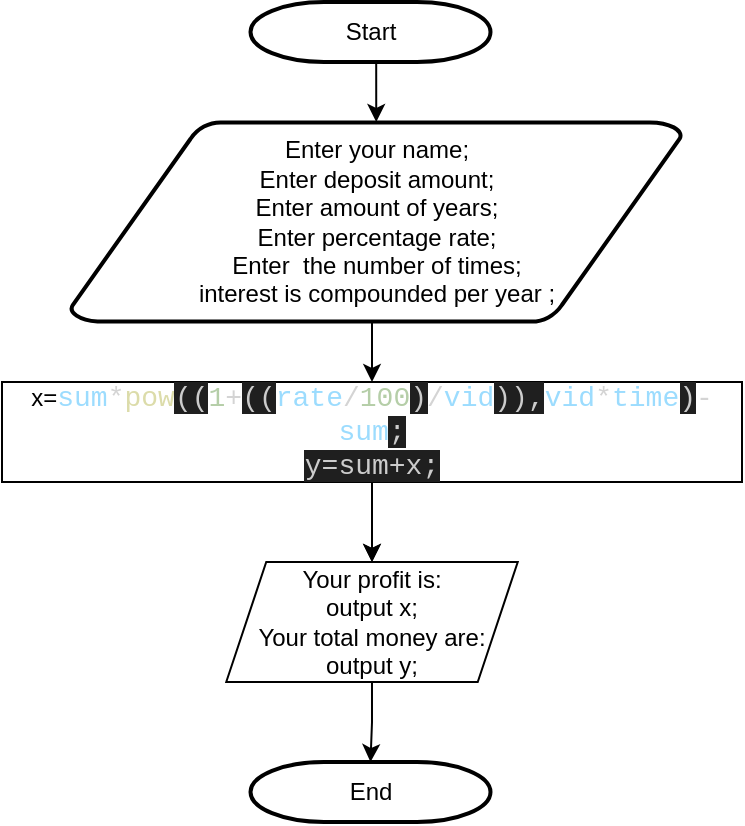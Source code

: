<mxfile version="22.0.3" type="device">
  <diagram id="6a731a19-8d31-9384-78a2-239565b7b9f0" name="Page-1">
    <mxGraphModel dx="1193" dy="821" grid="1" gridSize="10" guides="1" tooltips="1" connect="1" arrows="1" fold="1" page="1" pageScale="1" pageWidth="1169" pageHeight="827" background="none" math="0" shadow="0">
      <root>
        <mxCell id="0" />
        <mxCell id="1" parent="0" />
        <mxCell id="2" value="Start" style="shape=mxgraph.flowchart.terminator;strokeWidth=2;gradientColor=none;gradientDirection=north;fontStyle=0;html=1;" parent="1" vertex="1">
          <mxGeometry x="374.25" y="60" width="120" height="30" as="geometry" />
        </mxCell>
        <mxCell id="qjuMGtXCcSSjxXYLy81W-42" style="edgeStyle=orthogonalEdgeStyle;rounded=0;orthogonalLoop=1;jettySize=auto;html=1;exitX=0.5;exitY=1;exitDx=0;exitDy=0;exitPerimeter=0;entryX=0.5;entryY=0;entryDx=0;entryDy=0;" parent="1" source="3" target="iorKNmHG0WxpdC3FgWNI-55" edge="1">
          <mxGeometry relative="1" as="geometry" />
        </mxCell>
        <mxCell id="3" value="Enter your name&lt;span style=&quot;background-color: initial;&quot;&gt;;&lt;/span&gt;&lt;br&gt;Enter deposit amount&lt;span style=&quot;background-color: initial;&quot;&gt;;&lt;/span&gt;&lt;br&gt;Enter&amp;nbsp;amount of years&lt;span style=&quot;background-color: initial;&quot;&gt;;&lt;/span&gt;&lt;br&gt;Enter&amp;nbsp;percentage rate&lt;span style=&quot;background-color: initial;&quot;&gt;;&lt;/span&gt;&lt;br&gt;Enter &amp;nbsp;the number of times;&lt;br&gt;interest is compounded per year ;" style="shape=mxgraph.flowchart.data;strokeWidth=2;gradientColor=none;gradientDirection=north;fontStyle=0;html=1;" parent="1" vertex="1">
          <mxGeometry x="284.25" y="120" width="305.75" height="100" as="geometry" />
        </mxCell>
        <mxCell id="40" value="End" style="shape=mxgraph.flowchart.terminator;strokeWidth=2;gradientColor=none;gradientDirection=north;fontStyle=0;html=1;" parent="1" vertex="1">
          <mxGeometry x="374.25" y="440" width="120" height="30" as="geometry" />
        </mxCell>
        <mxCell id="cYK-4rYkS1bUzTFBcrh8-40" style="edgeStyle=orthogonalEdgeStyle;rounded=0;orthogonalLoop=1;jettySize=auto;html=1;" edge="1" parent="1" source="iorKNmHG0WxpdC3FgWNI-55" target="VKb4BeP0xeSeKyTRfWZv-40">
          <mxGeometry relative="1" as="geometry" />
        </mxCell>
        <mxCell id="iorKNmHG0WxpdC3FgWNI-55" value="x=&lt;span style=&quot;font-family: Consolas, &amp;quot;Courier New&amp;quot;, monospace; font-size: 14px; color: rgb(156, 220, 254);&quot;&gt;sum&lt;/span&gt;&lt;span style=&quot;font-family: Consolas, &amp;quot;Courier New&amp;quot;, monospace; font-size: 14px; color: rgb(212, 212, 212);&quot;&gt;*&lt;/span&gt;&lt;span style=&quot;font-family: Consolas, &amp;quot;Courier New&amp;quot;, monospace; font-size: 14px; color: rgb(220, 220, 170);&quot;&gt;pow&lt;/span&gt;&lt;span style=&quot;background-color: rgb(31, 31, 31); color: rgb(204, 204, 204); font-family: Consolas, &amp;quot;Courier New&amp;quot;, monospace; font-size: 14px;&quot;&gt;((&lt;/span&gt;&lt;span style=&quot;font-family: Consolas, &amp;quot;Courier New&amp;quot;, monospace; font-size: 14px; color: rgb(181, 206, 168);&quot;&gt;1&lt;/span&gt;&lt;span style=&quot;font-family: Consolas, &amp;quot;Courier New&amp;quot;, monospace; font-size: 14px; color: rgb(212, 212, 212);&quot;&gt;+&lt;/span&gt;&lt;span style=&quot;background-color: rgb(31, 31, 31); color: rgb(204, 204, 204); font-family: Consolas, &amp;quot;Courier New&amp;quot;, monospace; font-size: 14px;&quot;&gt;((&lt;/span&gt;&lt;span style=&quot;font-family: Consolas, &amp;quot;Courier New&amp;quot;, monospace; font-size: 14px; color: rgb(156, 220, 254);&quot;&gt;rate&lt;/span&gt;&lt;span style=&quot;font-family: Consolas, &amp;quot;Courier New&amp;quot;, monospace; font-size: 14px; color: rgb(212, 212, 212);&quot;&gt;/&lt;/span&gt;&lt;span style=&quot;font-family: Consolas, &amp;quot;Courier New&amp;quot;, monospace; font-size: 14px; color: rgb(181, 206, 168);&quot;&gt;100&lt;/span&gt;&lt;span style=&quot;background-color: rgb(31, 31, 31); color: rgb(204, 204, 204); font-family: Consolas, &amp;quot;Courier New&amp;quot;, monospace; font-size: 14px;&quot;&gt;)&lt;/span&gt;&lt;span style=&quot;font-family: Consolas, &amp;quot;Courier New&amp;quot;, monospace; font-size: 14px; color: rgb(212, 212, 212);&quot;&gt;/&lt;/span&gt;&lt;span style=&quot;font-family: Consolas, &amp;quot;Courier New&amp;quot;, monospace; font-size: 14px; color: rgb(156, 220, 254);&quot;&gt;vid&lt;/span&gt;&lt;span style=&quot;background-color: rgb(31, 31, 31); color: rgb(204, 204, 204); font-family: Consolas, &amp;quot;Courier New&amp;quot;, monospace; font-size: 14px;&quot;&gt;)),&lt;/span&gt;&lt;span style=&quot;font-family: Consolas, &amp;quot;Courier New&amp;quot;, monospace; font-size: 14px; color: rgb(156, 220, 254);&quot;&gt;vid&lt;/span&gt;&lt;span style=&quot;font-family: Consolas, &amp;quot;Courier New&amp;quot;, monospace; font-size: 14px; color: rgb(212, 212, 212);&quot;&gt;*&lt;/span&gt;&lt;span style=&quot;font-family: Consolas, &amp;quot;Courier New&amp;quot;, monospace; font-size: 14px; color: rgb(156, 220, 254);&quot;&gt;time&lt;/span&gt;&lt;span style=&quot;background-color: rgb(31, 31, 31); color: rgb(204, 204, 204); font-family: Consolas, &amp;quot;Courier New&amp;quot;, monospace; font-size: 14px;&quot;&gt;)&lt;/span&gt;&lt;span style=&quot;font-family: Consolas, &amp;quot;Courier New&amp;quot;, monospace; font-size: 14px; color: rgb(212, 212, 212);&quot;&gt;-&lt;/span&gt;&lt;span style=&quot;font-family: Consolas, &amp;quot;Courier New&amp;quot;, monospace; font-size: 14px; color: rgb(156, 220, 254);&quot;&gt;sum&lt;/span&gt;&lt;span style=&quot;background-color: rgb(31, 31, 31); color: rgb(204, 204, 204); font-family: Consolas, &amp;quot;Courier New&amp;quot;, monospace; font-size: 14px;&quot;&gt;;&lt;br&gt;y=sum+x;&lt;br&gt;&lt;/span&gt;" style="rounded=0;whiteSpace=wrap;html=1;" parent="1" vertex="1">
          <mxGeometry x="250" y="250" width="370" height="50" as="geometry" />
        </mxCell>
        <mxCell id="VKb4BeP0xeSeKyTRfWZv-40" value="Your profit is:&lt;br&gt;output x;&lt;br&gt;Your total money are:&lt;br&gt;output y;" style="shape=parallelogram;perimeter=parallelogramPerimeter;whiteSpace=wrap;html=1;fixedSize=1;rotation=0;direction=east;" parent="1" vertex="1">
          <mxGeometry x="362.12" y="340" width="145.75" height="60" as="geometry" />
        </mxCell>
        <mxCell id="VKb4BeP0xeSeKyTRfWZv-41" style="edgeStyle=orthogonalEdgeStyle;rounded=0;orthogonalLoop=1;jettySize=auto;html=1;exitX=0.5;exitY=1;exitDx=0;exitDy=0;entryX=0.5;entryY=0;entryDx=0;entryDy=0;entryPerimeter=0;" parent="1" source="VKb4BeP0xeSeKyTRfWZv-40" target="40" edge="1">
          <mxGeometry relative="1" as="geometry" />
        </mxCell>
        <mxCell id="qjuMGtXCcSSjxXYLy81W-43" style="edgeStyle=orthogonalEdgeStyle;rounded=0;orthogonalLoop=1;jettySize=auto;html=1;exitX=0.5;exitY=1;exitDx=0;exitDy=0;exitPerimeter=0;entryX=0.5;entryY=0;entryDx=0;entryDy=0;entryPerimeter=0;" parent="1" source="2" target="3" edge="1">
          <mxGeometry relative="1" as="geometry" />
        </mxCell>
        <mxCell id="qjuMGtXCcSSjxXYLy81W-44" style="edgeStyle=orthogonalEdgeStyle;rounded=0;orthogonalLoop=1;jettySize=auto;html=1;exitX=0.5;exitY=1;exitDx=0;exitDy=0;entryX=0.5;entryY=0;entryDx=0;entryDy=0;" parent="1" source="iorKNmHG0WxpdC3FgWNI-55" target="VKb4BeP0xeSeKyTRfWZv-40" edge="1">
          <mxGeometry relative="1" as="geometry" />
        </mxCell>
      </root>
    </mxGraphModel>
  </diagram>
</mxfile>
